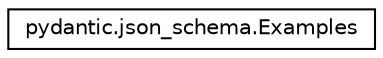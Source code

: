 digraph "Graphical Class Hierarchy"
{
 // LATEX_PDF_SIZE
  edge [fontname="Helvetica",fontsize="10",labelfontname="Helvetica",labelfontsize="10"];
  node [fontname="Helvetica",fontsize="10",shape=record];
  rankdir="LR";
  Node0 [label="pydantic.json_schema.Examples",height=0.2,width=0.4,color="black", fillcolor="white", style="filled",URL="$classpydantic_1_1json__schema_1_1Examples.html",tooltip=" "];
}
